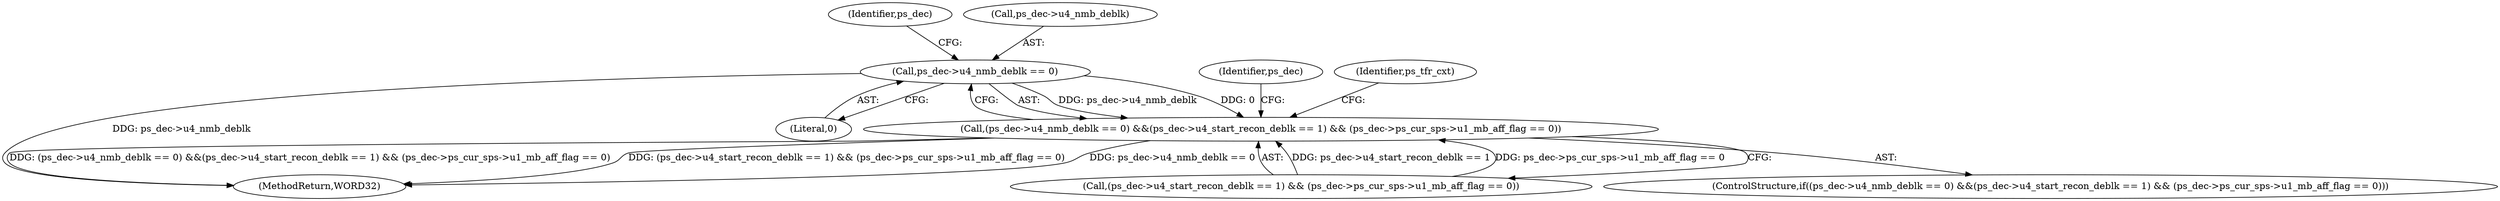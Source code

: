 digraph "0_Android_7109ce3f8f90a28ca9f0ee6e14f6ac5e414c62cf@pointer" {
"1001626" [label="(Call,ps_dec->u4_nmb_deblk == 0)"];
"1001625" [label="(Call,(ps_dec->u4_nmb_deblk == 0) &&(ps_dec->u4_start_recon_deblk == 1) && (ps_dec->ps_cur_sps->u1_mb_aff_flag == 0))"];
"1001634" [label="(Identifier,ps_dec)"];
"1001630" [label="(Literal,0)"];
"1001713" [label="(Identifier,ps_dec)"];
"1001624" [label="(ControlStructure,if((ps_dec->u4_nmb_deblk == 0) &&(ps_dec->u4_start_recon_deblk == 1) && (ps_dec->ps_cur_sps->u1_mb_aff_flag == 0)))"];
"1001625" [label="(Call,(ps_dec->u4_nmb_deblk == 0) &&(ps_dec->u4_start_recon_deblk == 1) && (ps_dec->ps_cur_sps->u1_mb_aff_flag == 0))"];
"1001626" [label="(Call,ps_dec->u4_nmb_deblk == 0)"];
"1002160" [label="(MethodReturn,WORD32)"];
"1001650" [label="(Identifier,ps_tfr_cxt)"];
"1001627" [label="(Call,ps_dec->u4_nmb_deblk)"];
"1001631" [label="(Call,(ps_dec->u4_start_recon_deblk == 1) && (ps_dec->ps_cur_sps->u1_mb_aff_flag == 0))"];
"1001626" -> "1001625"  [label="AST: "];
"1001626" -> "1001630"  [label="CFG: "];
"1001627" -> "1001626"  [label="AST: "];
"1001630" -> "1001626"  [label="AST: "];
"1001634" -> "1001626"  [label="CFG: "];
"1001625" -> "1001626"  [label="CFG: "];
"1001626" -> "1002160"  [label="DDG: ps_dec->u4_nmb_deblk"];
"1001626" -> "1001625"  [label="DDG: ps_dec->u4_nmb_deblk"];
"1001626" -> "1001625"  [label="DDG: 0"];
"1001625" -> "1001624"  [label="AST: "];
"1001625" -> "1001631"  [label="CFG: "];
"1001631" -> "1001625"  [label="AST: "];
"1001650" -> "1001625"  [label="CFG: "];
"1001713" -> "1001625"  [label="CFG: "];
"1001625" -> "1002160"  [label="DDG: (ps_dec->u4_start_recon_deblk == 1) && (ps_dec->ps_cur_sps->u1_mb_aff_flag == 0)"];
"1001625" -> "1002160"  [label="DDG: ps_dec->u4_nmb_deblk == 0"];
"1001625" -> "1002160"  [label="DDG: (ps_dec->u4_nmb_deblk == 0) &&(ps_dec->u4_start_recon_deblk == 1) && (ps_dec->ps_cur_sps->u1_mb_aff_flag == 0)"];
"1001631" -> "1001625"  [label="DDG: ps_dec->u4_start_recon_deblk == 1"];
"1001631" -> "1001625"  [label="DDG: ps_dec->ps_cur_sps->u1_mb_aff_flag == 0"];
}
